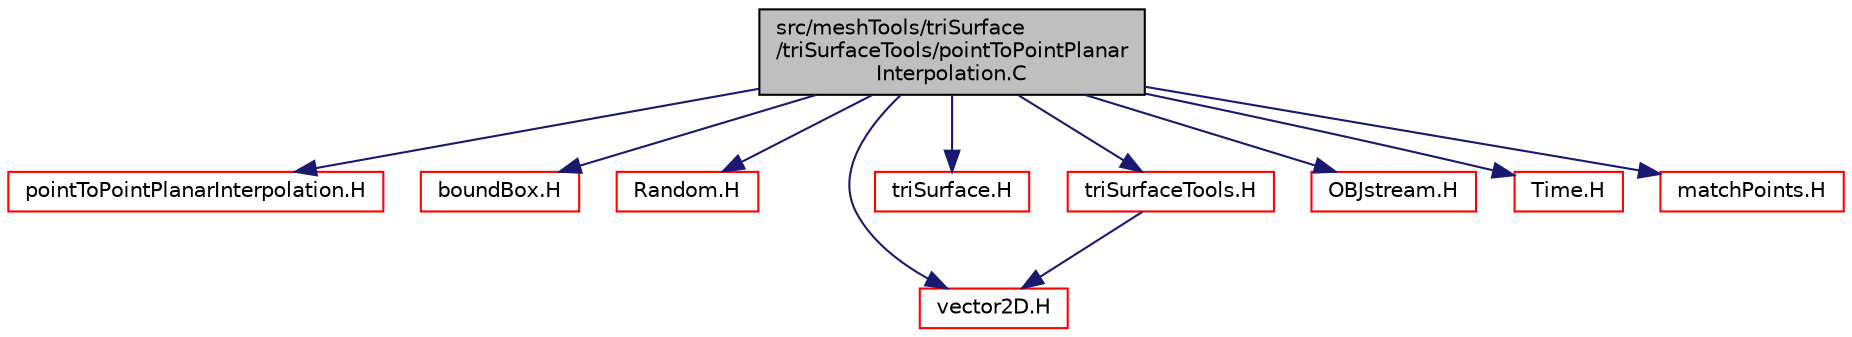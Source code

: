 digraph "src/meshTools/triSurface/triSurfaceTools/pointToPointPlanarInterpolation.C"
{
  bgcolor="transparent";
  edge [fontname="Helvetica",fontsize="10",labelfontname="Helvetica",labelfontsize="10"];
  node [fontname="Helvetica",fontsize="10",shape=record];
  Node1 [label="src/meshTools/triSurface\l/triSurfaceTools/pointToPointPlanar\lInterpolation.C",height=0.2,width=0.4,color="black", fillcolor="grey75", style="filled", fontcolor="black"];
  Node1 -> Node2 [color="midnightblue",fontsize="10",style="solid",fontname="Helvetica"];
  Node2 [label="pointToPointPlanarInterpolation.H",height=0.2,width=0.4,color="red",URL="$a07499.html"];
  Node1 -> Node3 [color="midnightblue",fontsize="10",style="solid",fontname="Helvetica"];
  Node3 [label="boundBox.H",height=0.2,width=0.4,color="red",URL="$a08456.html"];
  Node1 -> Node4 [color="midnightblue",fontsize="10",style="solid",fontname="Helvetica"];
  Node4 [label="Random.H",height=0.2,width=0.4,color="red",URL="$a08919.html"];
  Node1 -> Node5 [color="midnightblue",fontsize="10",style="solid",fontname="Helvetica"];
  Node5 [label="vector2D.H",height=0.2,width=0.4,color="red",URL="$a09049.html"];
  Node1 -> Node6 [color="midnightblue",fontsize="10",style="solid",fontname="Helvetica"];
  Node6 [label="triSurface.H",height=0.2,width=0.4,color="red",URL="$a10489.html"];
  Node1 -> Node7 [color="midnightblue",fontsize="10",style="solid",fontname="Helvetica"];
  Node7 [label="triSurfaceTools.H",height=0.2,width=0.4,color="red",URL="$a07502.html"];
  Node7 -> Node5 [color="midnightblue",fontsize="10",style="solid",fontname="Helvetica"];
  Node1 -> Node8 [color="midnightblue",fontsize="10",style="solid",fontname="Helvetica"];
  Node8 [label="OBJstream.H",height=0.2,width=0.4,color="red",URL="$a09837.html"];
  Node1 -> Node9 [color="midnightblue",fontsize="10",style="solid",fontname="Helvetica"];
  Node9 [label="Time.H",height=0.2,width=0.4,color="red",URL="$a07855.html"];
  Node1 -> Node10 [color="midnightblue",fontsize="10",style="solid",fontname="Helvetica"];
  Node10 [label="matchPoints.H",height=0.2,width=0.4,color="red",URL="$a08548.html",tooltip="Determine correspondence between points. See below. "];
}
